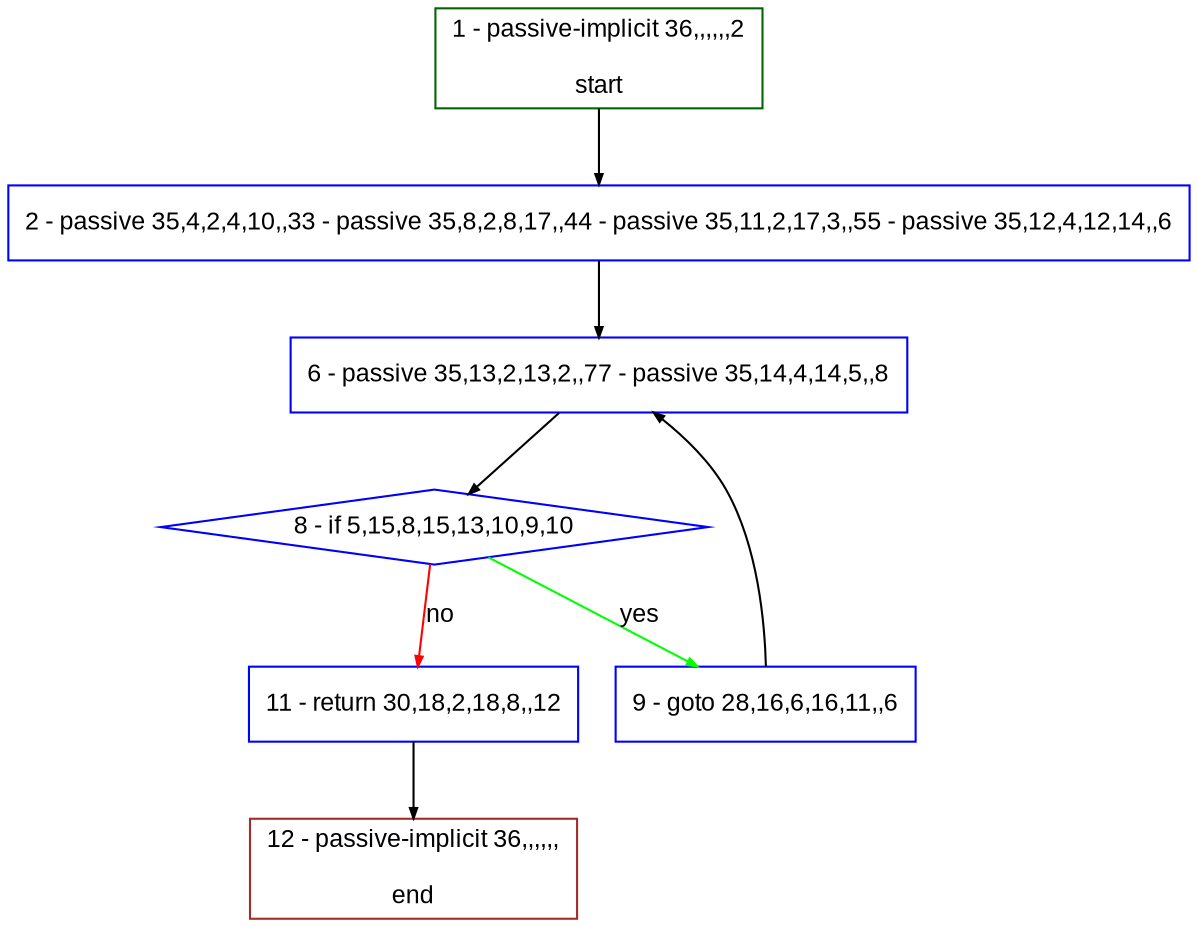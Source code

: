 digraph "" {
  graph [bgcolor="white", fillcolor="#FFFFCC", pack="true", packmode="clust", fontname="Arial", label="", fontsize="12", compound="true", style="rounded,filled"];
  node [node_initialized="no", fillcolor="white", fontname="Arial", label="", color="grey", fontsize="12", fixedsize="false", compound="true", shape="rectangle", style="filled"];
  edge [arrowtail="none", lhead="", fontcolor="black", fontname="Arial", label="", color="black", fontsize="12", arrowhead="normal", arrowsize="0.5", compound="true", ltail="", dir="forward"];
  __N1 [fillcolor="#ffffff", label="2 - passive 35,4,2,4,10,,33 - passive 35,8,2,8,17,,44 - passive 35,11,2,17,3,,55 - passive 35,12,4,12,14,,6", color="#0000ff", shape="box", style="filled"];
  __N2 [fillcolor="#ffffff", label="1 - passive-implicit 36,,,,,,2\n\nstart", color="#006400", shape="box", style="filled"];
  __N3 [fillcolor="#ffffff", label="6 - passive 35,13,2,13,2,,77 - passive 35,14,4,14,5,,8", color="#0000ff", shape="box", style="filled"];
  __N4 [fillcolor="#ffffff", label="8 - if 5,15,8,15,13,10,9,10", color="#0000ff", shape="diamond", style="filled"];
  __N5 [fillcolor="#ffffff", label="9 - goto 28,16,6,16,11,,6", color="#0000ff", shape="box", style="filled"];
  __N6 [fillcolor="#ffffff", label="11 - return 30,18,2,18,8,,12", color="#0000ff", shape="box", style="filled"];
  __N7 [fillcolor="#ffffff", label="12 - passive-implicit 36,,,,,,\n\nend", color="#a52a2a", shape="box", style="filled"];
  __N2 -> __N1 [arrowtail="none", color="#000000", label="", arrowhead="normal", dir="forward"];
  __N1 -> __N3 [arrowtail="none", color="#000000", label="", arrowhead="normal", dir="forward"];
  __N3 -> __N4 [arrowtail="none", color="#000000", label="", arrowhead="normal", dir="forward"];
  __N4 -> __N5 [arrowtail="none", color="#00ff00", label="yes", arrowhead="normal", dir="forward"];
  __N4 -> __N6 [arrowtail="none", color="#ff0000", label="no", arrowhead="normal", dir="forward"];
  __N5 -> __N3 [arrowtail="none", color="#000000", label="", arrowhead="normal", dir="forward"];
  __N6 -> __N7 [arrowtail="none", color="#000000", label="", arrowhead="normal", dir="forward"];
}

